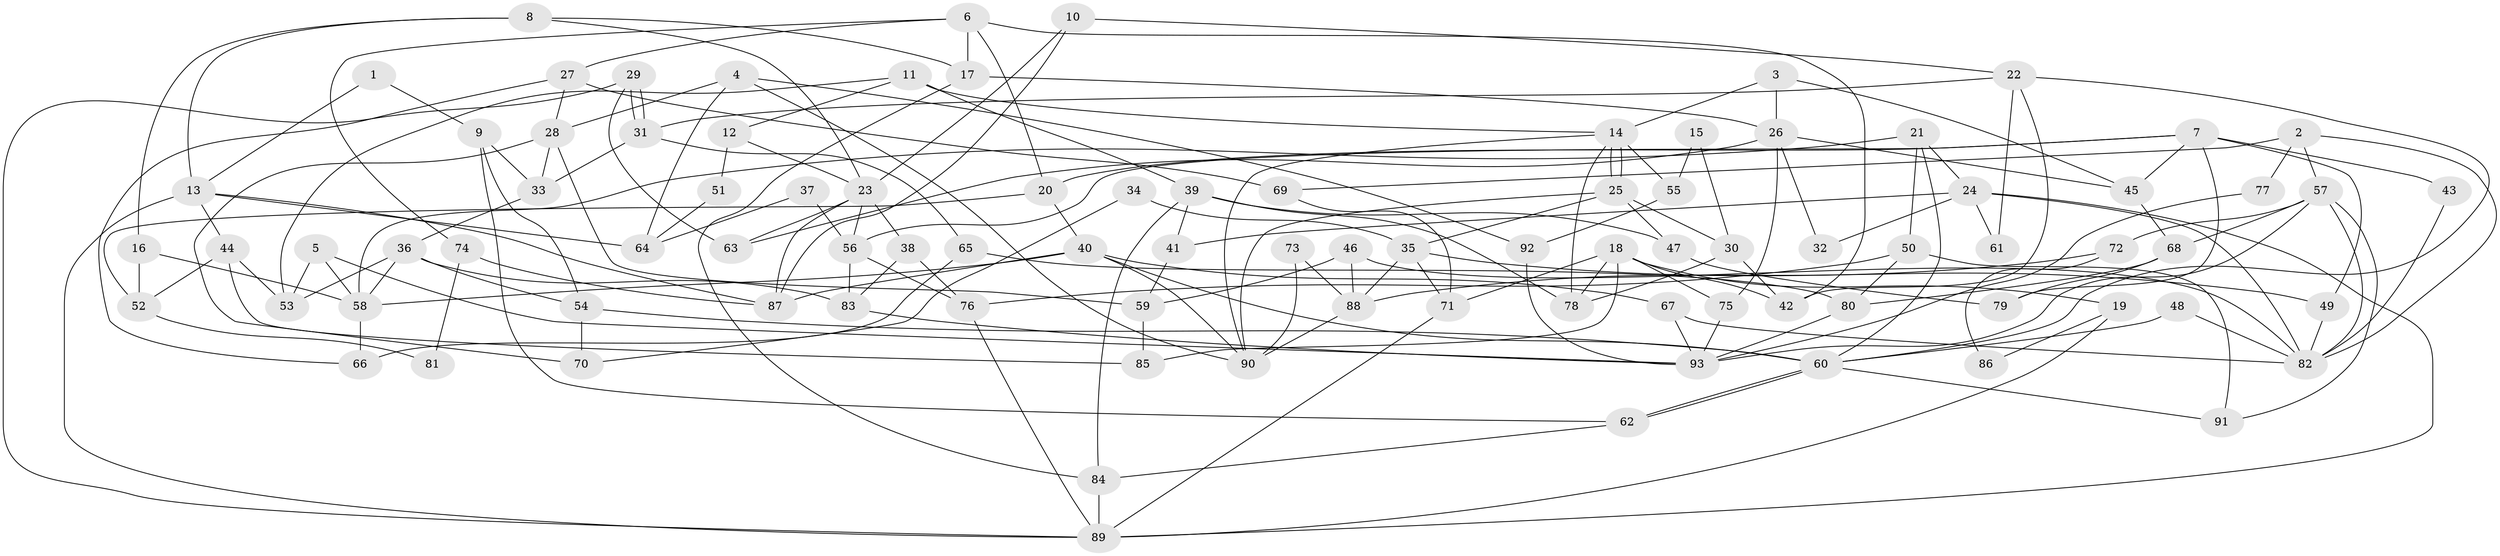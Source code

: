 // coarse degree distribution, {9: 0.043478260869565216, 10: 0.043478260869565216, 8: 0.06521739130434782, 4: 0.21739130434782608, 13: 0.021739130434782608, 5: 0.06521739130434782, 11: 0.06521739130434782, 18: 0.021739130434782608, 6: 0.06521739130434782, 3: 0.21739130434782608, 2: 0.15217391304347827, 7: 0.021739130434782608}
// Generated by graph-tools (version 1.1) at 2025/54/03/05/25 16:54:47]
// undirected, 93 vertices, 186 edges
graph export_dot {
graph [start="1"]
  node [color=gray90,style=filled];
  1;
  2;
  3;
  4;
  5;
  6;
  7;
  8;
  9;
  10;
  11;
  12;
  13;
  14;
  15;
  16;
  17;
  18;
  19;
  20;
  21;
  22;
  23;
  24;
  25;
  26;
  27;
  28;
  29;
  30;
  31;
  32;
  33;
  34;
  35;
  36;
  37;
  38;
  39;
  40;
  41;
  42;
  43;
  44;
  45;
  46;
  47;
  48;
  49;
  50;
  51;
  52;
  53;
  54;
  55;
  56;
  57;
  58;
  59;
  60;
  61;
  62;
  63;
  64;
  65;
  66;
  67;
  68;
  69;
  70;
  71;
  72;
  73;
  74;
  75;
  76;
  77;
  78;
  79;
  80;
  81;
  82;
  83;
  84;
  85;
  86;
  87;
  88;
  89;
  90;
  91;
  92;
  93;
  1 -- 9;
  1 -- 13;
  2 -- 57;
  2 -- 69;
  2 -- 77;
  2 -- 82;
  3 -- 14;
  3 -- 26;
  3 -- 45;
  4 -- 90;
  4 -- 28;
  4 -- 64;
  4 -- 92;
  5 -- 58;
  5 -- 93;
  5 -- 53;
  6 -- 17;
  6 -- 20;
  6 -- 27;
  6 -- 42;
  6 -- 74;
  7 -- 45;
  7 -- 49;
  7 -- 20;
  7 -- 43;
  7 -- 56;
  7 -- 79;
  8 -- 23;
  8 -- 16;
  8 -- 13;
  8 -- 17;
  9 -- 33;
  9 -- 62;
  9 -- 54;
  10 -- 87;
  10 -- 23;
  10 -- 22;
  11 -- 53;
  11 -- 39;
  11 -- 12;
  11 -- 14;
  12 -- 23;
  12 -- 51;
  13 -- 87;
  13 -- 44;
  13 -- 64;
  13 -- 89;
  14 -- 25;
  14 -- 25;
  14 -- 55;
  14 -- 78;
  14 -- 90;
  15 -- 55;
  15 -- 30;
  16 -- 58;
  16 -- 52;
  17 -- 84;
  17 -- 26;
  18 -- 42;
  18 -- 85;
  18 -- 19;
  18 -- 71;
  18 -- 75;
  18 -- 78;
  19 -- 89;
  19 -- 86;
  20 -- 40;
  20 -- 52;
  21 -- 60;
  21 -- 58;
  21 -- 24;
  21 -- 50;
  22 -- 60;
  22 -- 31;
  22 -- 42;
  22 -- 61;
  23 -- 63;
  23 -- 38;
  23 -- 56;
  23 -- 87;
  24 -- 82;
  24 -- 32;
  24 -- 41;
  24 -- 61;
  24 -- 89;
  25 -- 30;
  25 -- 35;
  25 -- 47;
  25 -- 90;
  26 -- 75;
  26 -- 32;
  26 -- 45;
  26 -- 63;
  27 -- 66;
  27 -- 28;
  27 -- 69;
  28 -- 33;
  28 -- 59;
  28 -- 70;
  29 -- 89;
  29 -- 31;
  29 -- 31;
  29 -- 63;
  30 -- 42;
  30 -- 78;
  31 -- 33;
  31 -- 65;
  33 -- 36;
  34 -- 35;
  34 -- 70;
  35 -- 71;
  35 -- 49;
  35 -- 88;
  36 -- 83;
  36 -- 54;
  36 -- 53;
  36 -- 58;
  37 -- 64;
  37 -- 56;
  38 -- 76;
  38 -- 83;
  39 -- 78;
  39 -- 41;
  39 -- 47;
  39 -- 84;
  40 -- 90;
  40 -- 67;
  40 -- 58;
  40 -- 60;
  40 -- 87;
  41 -- 59;
  43 -- 82;
  44 -- 53;
  44 -- 52;
  44 -- 85;
  45 -- 68;
  46 -- 88;
  46 -- 82;
  46 -- 59;
  47 -- 79;
  48 -- 82;
  48 -- 60;
  49 -- 82;
  50 -- 76;
  50 -- 80;
  50 -- 91;
  51 -- 64;
  52 -- 81;
  54 -- 60;
  54 -- 70;
  55 -- 92;
  56 -- 76;
  56 -- 83;
  57 -- 91;
  57 -- 68;
  57 -- 72;
  57 -- 82;
  57 -- 93;
  58 -- 66;
  59 -- 85;
  60 -- 62;
  60 -- 62;
  60 -- 91;
  62 -- 84;
  65 -- 80;
  65 -- 66;
  67 -- 82;
  67 -- 93;
  68 -- 79;
  68 -- 80;
  69 -- 71;
  71 -- 89;
  72 -- 88;
  72 -- 86;
  73 -- 88;
  73 -- 90;
  74 -- 87;
  74 -- 81;
  75 -- 93;
  76 -- 89;
  77 -- 93;
  80 -- 93;
  83 -- 93;
  84 -- 89;
  88 -- 90;
  92 -- 93;
}
